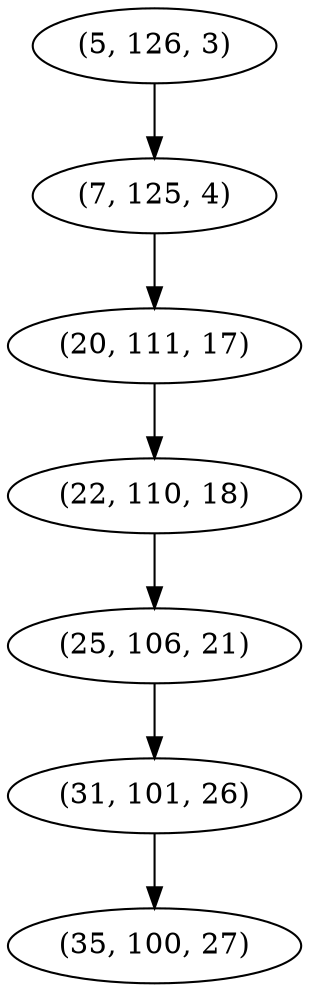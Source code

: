 digraph tree {
    "(5, 126, 3)";
    "(7, 125, 4)";
    "(20, 111, 17)";
    "(22, 110, 18)";
    "(25, 106, 21)";
    "(31, 101, 26)";
    "(35, 100, 27)";
    "(5, 126, 3)" -> "(7, 125, 4)";
    "(7, 125, 4)" -> "(20, 111, 17)";
    "(20, 111, 17)" -> "(22, 110, 18)";
    "(22, 110, 18)" -> "(25, 106, 21)";
    "(25, 106, 21)" -> "(31, 101, 26)";
    "(31, 101, 26)" -> "(35, 100, 27)";
}
